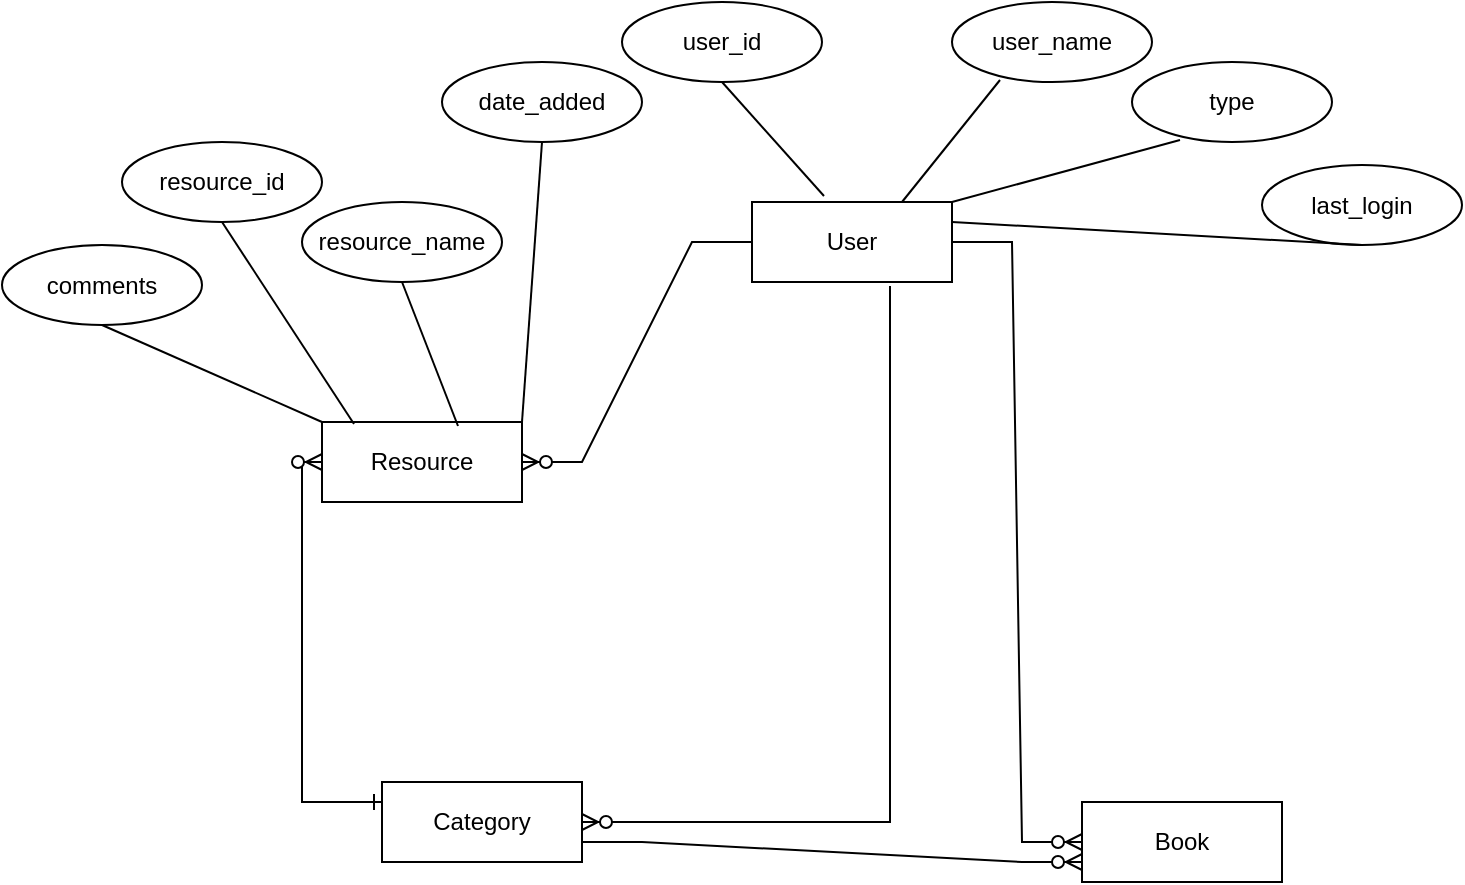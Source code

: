 <mxfile version="22.1.5" type="github">
  <diagram id="R2lEEEUBdFMjLlhIrx00" name="Page-1">
    <mxGraphModel dx="1942" dy="516" grid="1" gridSize="10" guides="1" tooltips="1" connect="1" arrows="1" fold="1" page="1" pageScale="1" pageWidth="850" pageHeight="1100" math="0" shadow="0" extFonts="Permanent Marker^https://fonts.googleapis.com/css?family=Permanent+Marker">
      <root>
        <mxCell id="0" />
        <mxCell id="1" parent="0" />
        <mxCell id="pYwxa0pYal24DIkM7k4L-3" value="User" style="whiteSpace=wrap;html=1;align=center;" vertex="1" parent="1">
          <mxGeometry x="325" y="130" width="100" height="40" as="geometry" />
        </mxCell>
        <mxCell id="pYwxa0pYal24DIkM7k4L-6" value="Resource" style="whiteSpace=wrap;html=1;align=center;" vertex="1" parent="1">
          <mxGeometry x="110" y="240" width="100" height="40" as="geometry" />
        </mxCell>
        <mxCell id="pYwxa0pYal24DIkM7k4L-7" value="Book" style="whiteSpace=wrap;html=1;align=center;" vertex="1" parent="1">
          <mxGeometry x="490" y="430" width="100" height="40" as="geometry" />
        </mxCell>
        <mxCell id="pYwxa0pYal24DIkM7k4L-8" value="Category" style="whiteSpace=wrap;html=1;align=center;" vertex="1" parent="1">
          <mxGeometry x="140" y="420" width="100" height="40" as="geometry" />
        </mxCell>
        <mxCell id="pYwxa0pYal24DIkM7k4L-11" value="" style="edgeStyle=entityRelationEdgeStyle;fontSize=12;html=1;endArrow=ERzeroToMany;endFill=1;rounded=0;exitX=1;exitY=0.5;exitDx=0;exitDy=0;entryX=0;entryY=0.5;entryDx=0;entryDy=0;" edge="1" parent="1" source="pYwxa0pYal24DIkM7k4L-3" target="pYwxa0pYal24DIkM7k4L-7">
          <mxGeometry width="100" height="100" relative="1" as="geometry">
            <mxPoint x="370" y="370" as="sourcePoint" />
            <mxPoint x="470" y="270" as="targetPoint" />
          </mxGeometry>
        </mxCell>
        <mxCell id="pYwxa0pYal24DIkM7k4L-12" value="" style="edgeStyle=entityRelationEdgeStyle;fontSize=12;html=1;endArrow=ERzeroToMany;endFill=1;rounded=0;entryX=0;entryY=0.75;entryDx=0;entryDy=0;exitX=1;exitY=0.75;exitDx=0;exitDy=0;" edge="1" parent="1" source="pYwxa0pYal24DIkM7k4L-8" target="pYwxa0pYal24DIkM7k4L-7">
          <mxGeometry width="100" height="100" relative="1" as="geometry">
            <mxPoint x="220" y="360" as="sourcePoint" />
            <mxPoint x="320" y="260" as="targetPoint" />
          </mxGeometry>
        </mxCell>
        <mxCell id="pYwxa0pYal24DIkM7k4L-13" value="" style="edgeStyle=entityRelationEdgeStyle;fontSize=12;html=1;endArrow=ERzeroToMany;endFill=1;rounded=0;exitX=0;exitY=0.5;exitDx=0;exitDy=0;entryX=1;entryY=0.5;entryDx=0;entryDy=0;" edge="1" parent="1" source="pYwxa0pYal24DIkM7k4L-3" target="pYwxa0pYal24DIkM7k4L-6">
          <mxGeometry width="100" height="100" relative="1" as="geometry">
            <mxPoint x="200" y="210" as="sourcePoint" />
            <mxPoint x="180" y="170" as="targetPoint" />
            <Array as="points">
              <mxPoint x="180" y="160" />
            </Array>
          </mxGeometry>
        </mxCell>
        <mxCell id="pYwxa0pYal24DIkM7k4L-14" value="" style="edgeStyle=elbowEdgeStyle;fontSize=12;html=1;endArrow=ERzeroToMany;endFill=1;rounded=0;entryX=0;entryY=0.5;entryDx=0;entryDy=0;startArrow=ERone;startFill=0;exitX=0;exitY=0.25;exitDx=0;exitDy=0;" edge="1" parent="1" source="pYwxa0pYal24DIkM7k4L-8" target="pYwxa0pYal24DIkM7k4L-6">
          <mxGeometry width="100" height="100" relative="1" as="geometry">
            <mxPoint x="240" y="350" as="sourcePoint" />
            <mxPoint x="90" y="170" as="targetPoint" />
            <Array as="points">
              <mxPoint x="100" y="340" />
            </Array>
          </mxGeometry>
        </mxCell>
        <mxCell id="pYwxa0pYal24DIkM7k4L-15" value="" style="edgeStyle=elbowEdgeStyle;fontSize=12;html=1;endArrow=ERzeroToMany;endFill=1;rounded=0;entryX=1;entryY=0.5;entryDx=0;entryDy=0;exitX=0.69;exitY=1.05;exitDx=0;exitDy=0;exitPerimeter=0;" edge="1" parent="1" source="pYwxa0pYal24DIkM7k4L-3" target="pYwxa0pYal24DIkM7k4L-8">
          <mxGeometry width="100" height="100" relative="1" as="geometry">
            <mxPoint x="401" y="200" as="sourcePoint" />
            <mxPoint x="270" y="457" as="targetPoint" />
            <Array as="points">
              <mxPoint x="394" y="310" />
            </Array>
          </mxGeometry>
        </mxCell>
        <mxCell id="pYwxa0pYal24DIkM7k4L-16" value="user_id" style="ellipse;whiteSpace=wrap;html=1;align=center;" vertex="1" parent="1">
          <mxGeometry x="260" y="30" width="100" height="40" as="geometry" />
        </mxCell>
        <mxCell id="pYwxa0pYal24DIkM7k4L-17" value="user_name" style="ellipse;whiteSpace=wrap;html=1;align=center;" vertex="1" parent="1">
          <mxGeometry x="425" y="30" width="100" height="40" as="geometry" />
        </mxCell>
        <mxCell id="pYwxa0pYal24DIkM7k4L-18" value="" style="endArrow=none;html=1;rounded=0;entryX=0.36;entryY=-0.075;entryDx=0;entryDy=0;entryPerimeter=0;exitX=0.5;exitY=1;exitDx=0;exitDy=0;" edge="1" parent="1" source="pYwxa0pYal24DIkM7k4L-16" target="pYwxa0pYal24DIkM7k4L-3">
          <mxGeometry relative="1" as="geometry">
            <mxPoint x="340" y="90" as="sourcePoint" />
            <mxPoint x="485" y="69" as="targetPoint" />
          </mxGeometry>
        </mxCell>
        <mxCell id="pYwxa0pYal24DIkM7k4L-19" value="" style="endArrow=none;html=1;rounded=0;exitX=0.75;exitY=0;exitDx=0;exitDy=0;entryX=0.24;entryY=0.975;entryDx=0;entryDy=0;entryPerimeter=0;" edge="1" parent="1" source="pYwxa0pYal24DIkM7k4L-3" target="pYwxa0pYal24DIkM7k4L-17">
          <mxGeometry relative="1" as="geometry">
            <mxPoint x="395" y="120" as="sourcePoint" />
            <mxPoint x="555" y="120" as="targetPoint" />
          </mxGeometry>
        </mxCell>
        <mxCell id="pYwxa0pYal24DIkM7k4L-20" value="" style="endArrow=none;html=1;rounded=0;exitX=1;exitY=0;exitDx=0;exitDy=0;entryX=0.24;entryY=0.975;entryDx=0;entryDy=0;entryPerimeter=0;" edge="1" target="pYwxa0pYal24DIkM7k4L-21" parent="1" source="pYwxa0pYal24DIkM7k4L-3">
          <mxGeometry relative="1" as="geometry">
            <mxPoint x="490" y="160" as="sourcePoint" />
            <mxPoint x="645" y="150" as="targetPoint" />
          </mxGeometry>
        </mxCell>
        <mxCell id="pYwxa0pYal24DIkM7k4L-21" value="type" style="ellipse;whiteSpace=wrap;html=1;align=center;" vertex="1" parent="1">
          <mxGeometry x="515" y="60" width="100" height="40" as="geometry" />
        </mxCell>
        <mxCell id="pYwxa0pYal24DIkM7k4L-22" value="last_login" style="ellipse;whiteSpace=wrap;html=1;align=center;" vertex="1" parent="1">
          <mxGeometry x="580" y="111.5" width="100" height="40" as="geometry" />
        </mxCell>
        <mxCell id="pYwxa0pYal24DIkM7k4L-23" value="" style="endArrow=none;html=1;rounded=0;entryX=1;entryY=0.25;entryDx=0;entryDy=0;exitX=0.5;exitY=1;exitDx=0;exitDy=0;" edge="1" source="pYwxa0pYal24DIkM7k4L-22" parent="1" target="pYwxa0pYal24DIkM7k4L-3">
          <mxGeometry relative="1" as="geometry">
            <mxPoint x="660" y="171.5" as="sourcePoint" />
            <mxPoint x="681" y="208.5" as="targetPoint" />
          </mxGeometry>
        </mxCell>
        <mxCell id="pYwxa0pYal24DIkM7k4L-24" value="resource_id" style="ellipse;whiteSpace=wrap;html=1;align=center;" vertex="1" parent="1">
          <mxGeometry x="10" y="100" width="100" height="40" as="geometry" />
        </mxCell>
        <mxCell id="pYwxa0pYal24DIkM7k4L-25" value="" style="endArrow=none;html=1;rounded=0;entryX=0.16;entryY=0.025;entryDx=0;entryDy=0;entryPerimeter=0;exitX=0.5;exitY=1;exitDx=0;exitDy=0;" edge="1" source="pYwxa0pYal24DIkM7k4L-24" parent="1" target="pYwxa0pYal24DIkM7k4L-6">
          <mxGeometry relative="1" as="geometry">
            <mxPoint x="69" y="103" as="sourcePoint" />
            <mxPoint x="90" y="140" as="targetPoint" />
          </mxGeometry>
        </mxCell>
        <mxCell id="pYwxa0pYal24DIkM7k4L-26" value="resource_name" style="ellipse;whiteSpace=wrap;html=1;align=center;" vertex="1" parent="1">
          <mxGeometry x="100" y="130" width="100" height="40" as="geometry" />
        </mxCell>
        <mxCell id="pYwxa0pYal24DIkM7k4L-27" value="" style="endArrow=none;html=1;rounded=0;entryX=0.68;entryY=0.05;entryDx=0;entryDy=0;entryPerimeter=0;exitX=0.5;exitY=1;exitDx=0;exitDy=0;" edge="1" source="pYwxa0pYal24DIkM7k4L-26" parent="1" target="pYwxa0pYal24DIkM7k4L-6">
          <mxGeometry relative="1" as="geometry">
            <mxPoint x="120" y="103" as="sourcePoint" />
            <mxPoint x="141" y="140" as="targetPoint" />
          </mxGeometry>
        </mxCell>
        <mxCell id="pYwxa0pYal24DIkM7k4L-28" value="comments" style="ellipse;whiteSpace=wrap;html=1;align=center;" vertex="1" parent="1">
          <mxGeometry x="-50" y="151.5" width="100" height="40" as="geometry" />
        </mxCell>
        <mxCell id="pYwxa0pYal24DIkM7k4L-29" value="" style="endArrow=none;html=1;rounded=0;entryX=0;entryY=0;entryDx=0;entryDy=0;exitX=0.5;exitY=1;exitDx=0;exitDy=0;" edge="1" source="pYwxa0pYal24DIkM7k4L-28" parent="1" target="pYwxa0pYal24DIkM7k4L-6">
          <mxGeometry relative="1" as="geometry">
            <mxPoint x="-10" y="143" as="sourcePoint" />
            <mxPoint x="47" y="281" as="targetPoint" />
          </mxGeometry>
        </mxCell>
        <mxCell id="pYwxa0pYal24DIkM7k4L-30" value="date_added" style="ellipse;whiteSpace=wrap;html=1;align=center;" vertex="1" parent="1">
          <mxGeometry x="170" y="60" width="100" height="40" as="geometry" />
        </mxCell>
        <mxCell id="pYwxa0pYal24DIkM7k4L-31" value="" style="endArrow=none;html=1;rounded=0;entryX=1;entryY=0;entryDx=0;entryDy=0;exitX=0.5;exitY=1;exitDx=0;exitDy=0;" edge="1" source="pYwxa0pYal24DIkM7k4L-30" parent="1" target="pYwxa0pYal24DIkM7k4L-6">
          <mxGeometry relative="1" as="geometry">
            <mxPoint x="190" y="33" as="sourcePoint" />
            <mxPoint x="248" y="172" as="targetPoint" />
          </mxGeometry>
        </mxCell>
      </root>
    </mxGraphModel>
  </diagram>
</mxfile>
